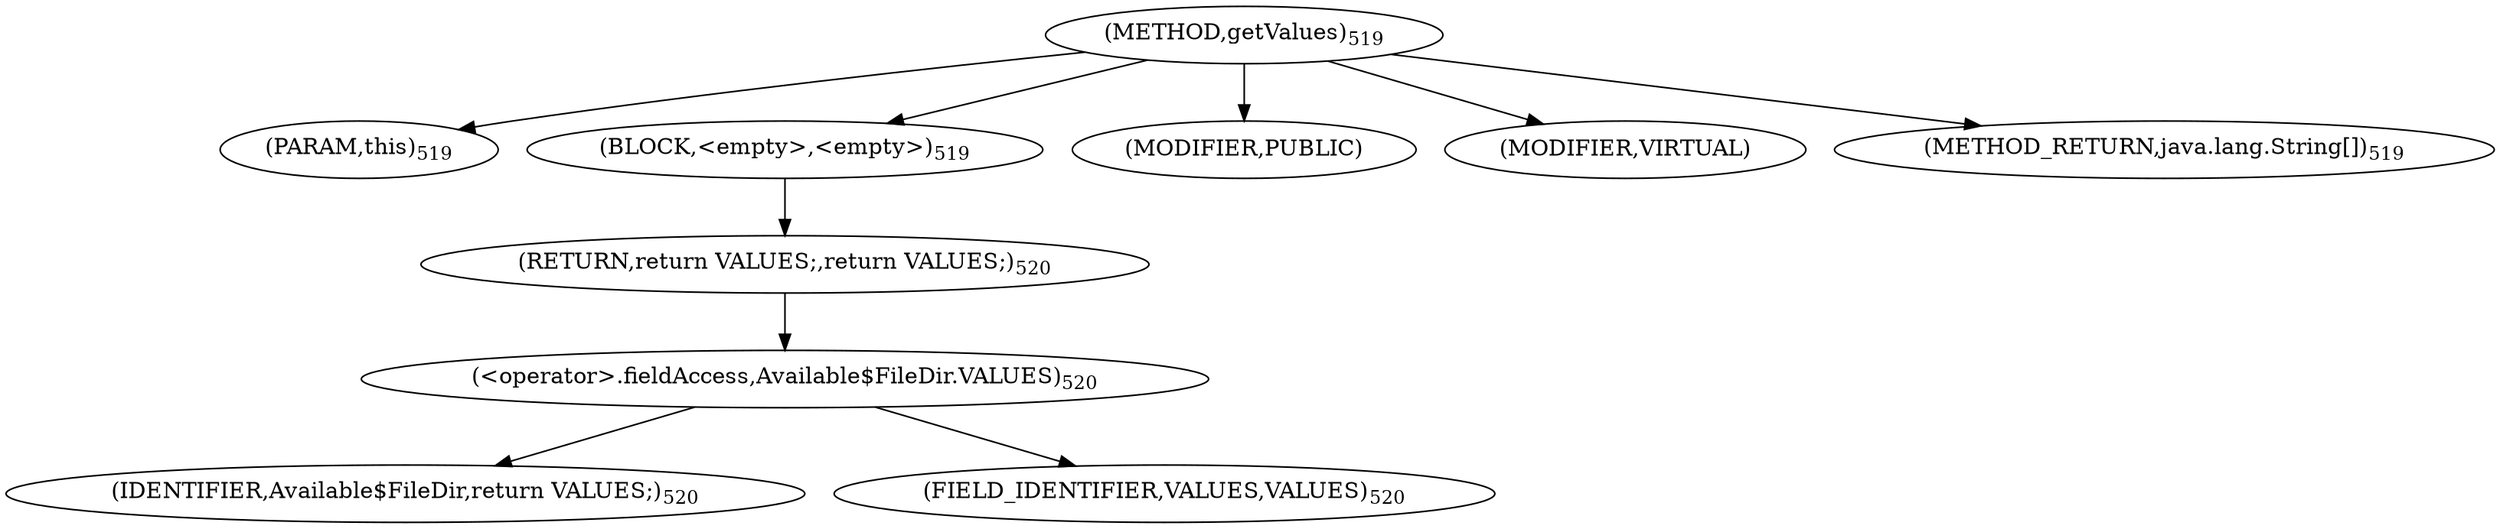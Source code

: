 digraph "getValues" {  
"1174" [label = <(METHOD,getValues)<SUB>519</SUB>> ]
"1175" [label = <(PARAM,this)<SUB>519</SUB>> ]
"1176" [label = <(BLOCK,&lt;empty&gt;,&lt;empty&gt;)<SUB>519</SUB>> ]
"1177" [label = <(RETURN,return VALUES;,return VALUES;)<SUB>520</SUB>> ]
"1178" [label = <(&lt;operator&gt;.fieldAccess,Available$FileDir.VALUES)<SUB>520</SUB>> ]
"1179" [label = <(IDENTIFIER,Available$FileDir,return VALUES;)<SUB>520</SUB>> ]
"1180" [label = <(FIELD_IDENTIFIER,VALUES,VALUES)<SUB>520</SUB>> ]
"1181" [label = <(MODIFIER,PUBLIC)> ]
"1182" [label = <(MODIFIER,VIRTUAL)> ]
"1183" [label = <(METHOD_RETURN,java.lang.String[])<SUB>519</SUB>> ]
  "1174" -> "1175" 
  "1174" -> "1176" 
  "1174" -> "1181" 
  "1174" -> "1182" 
  "1174" -> "1183" 
  "1176" -> "1177" 
  "1177" -> "1178" 
  "1178" -> "1179" 
  "1178" -> "1180" 
}
